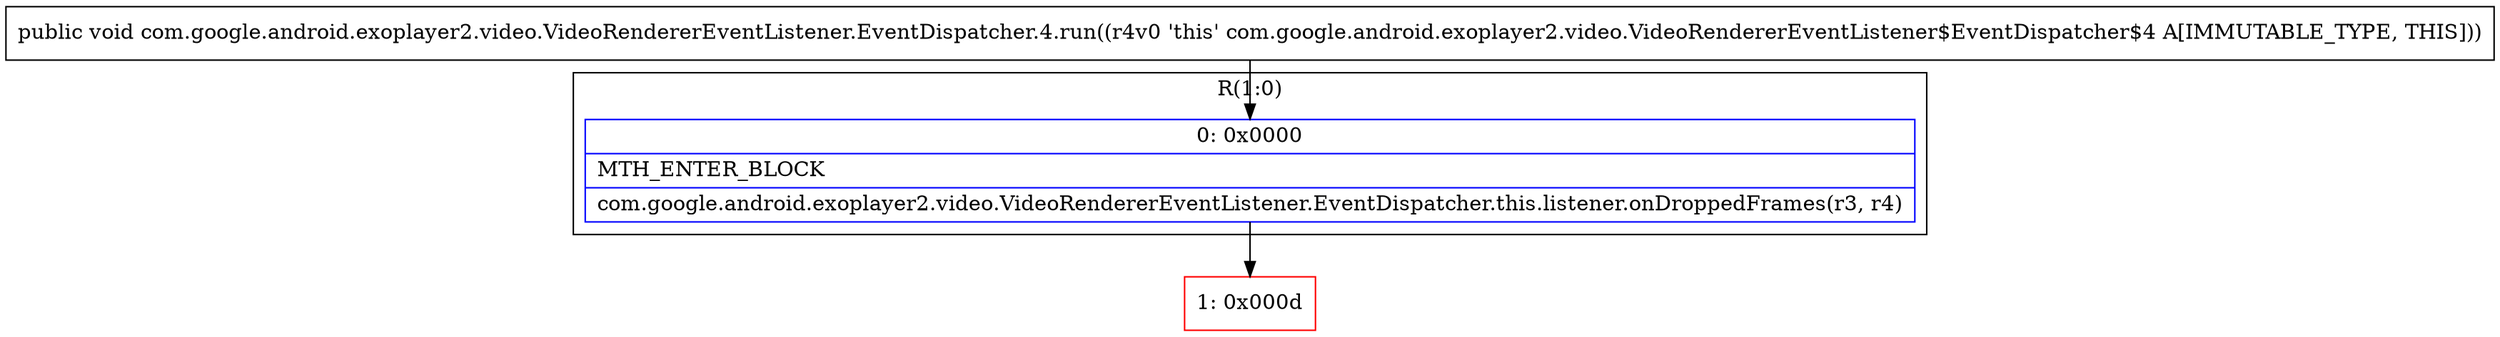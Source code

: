 digraph "CFG forcom.google.android.exoplayer2.video.VideoRendererEventListener.EventDispatcher.4.run()V" {
subgraph cluster_Region_1041819230 {
label = "R(1:0)";
node [shape=record,color=blue];
Node_0 [shape=record,label="{0\:\ 0x0000|MTH_ENTER_BLOCK\l|com.google.android.exoplayer2.video.VideoRendererEventListener.EventDispatcher.this.listener.onDroppedFrames(r3, r4)\l}"];
}
Node_1 [shape=record,color=red,label="{1\:\ 0x000d}"];
MethodNode[shape=record,label="{public void com.google.android.exoplayer2.video.VideoRendererEventListener.EventDispatcher.4.run((r4v0 'this' com.google.android.exoplayer2.video.VideoRendererEventListener$EventDispatcher$4 A[IMMUTABLE_TYPE, THIS])) }"];
MethodNode -> Node_0;
Node_0 -> Node_1;
}

